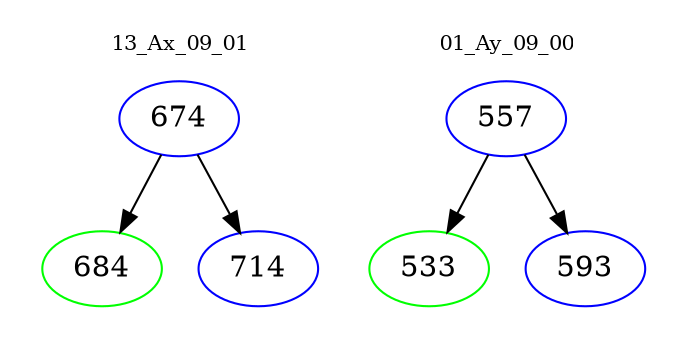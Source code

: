 digraph{
subgraph cluster_0 {
color = white
label = "13_Ax_09_01";
fontsize=10;
T0_674 [label="674", color="blue"]
T0_674 -> T0_684 [color="black"]
T0_684 [label="684", color="green"]
T0_674 -> T0_714 [color="black"]
T0_714 [label="714", color="blue"]
}
subgraph cluster_1 {
color = white
label = "01_Ay_09_00";
fontsize=10;
T1_557 [label="557", color="blue"]
T1_557 -> T1_533 [color="black"]
T1_533 [label="533", color="green"]
T1_557 -> T1_593 [color="black"]
T1_593 [label="593", color="blue"]
}
}
